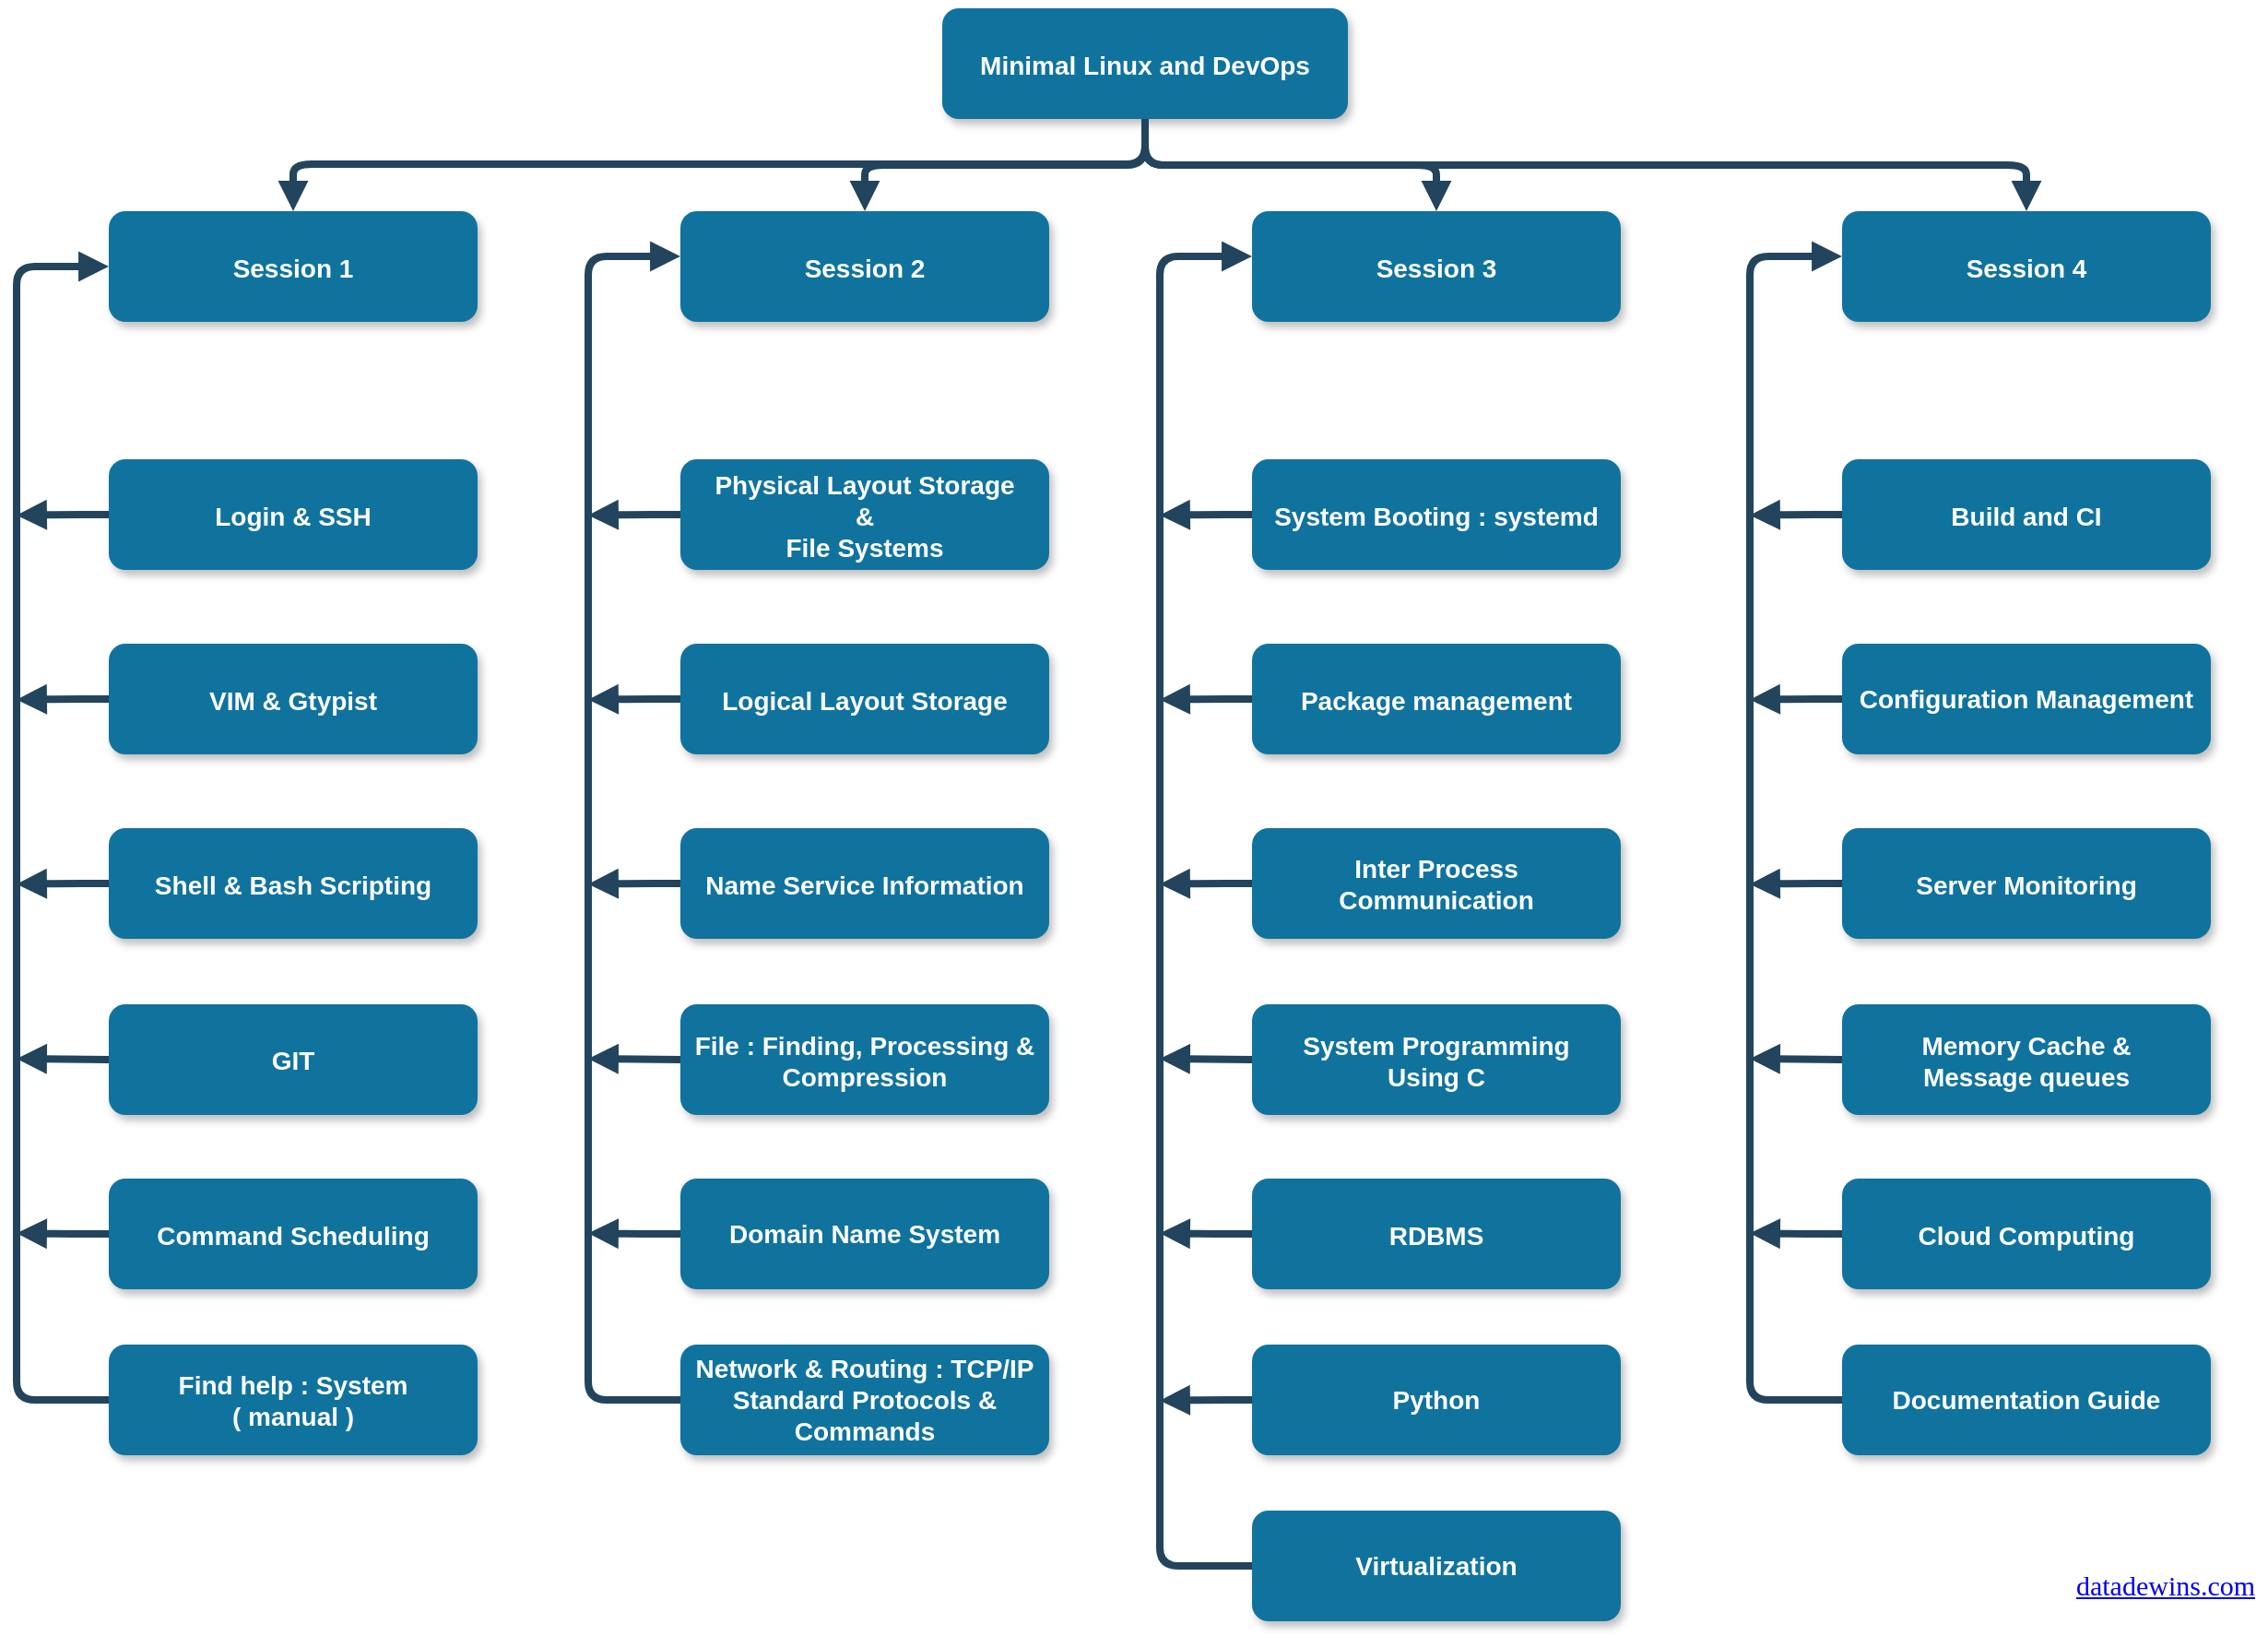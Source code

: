<mxfile version="13.2.6" type="device"><diagram name="Page-1" id="97916047-d0de-89f5-080d-49f4d83e522f"><mxGraphModel dx="1383" dy="661" grid="1" gridSize="10" guides="1" tooltips="1" connect="1" arrows="1" fold="1" page="1" pageScale="1.5" pageWidth="1169" pageHeight="827" background="#ffffff" math="0" shadow="0"><root><mxCell id="0"/><mxCell id="1" parent="0"/><mxCell id="aE-fZ351x00L27Zn_Y3X-113" value="&lt;p style=&quot;font-size: 15px;&quot;&gt;&lt;font face=&quot;Times New Roman&quot; style=&quot;font-size: 15px;&quot;&gt;&lt;span style=&quot;font-size: 15px;&quot;&gt;&lt;a href=&quot;datadewins.com&quot; style=&quot;font-size: 15px;&quot;&gt;datadewins.com&lt;/a&gt;&lt;/span&gt;&lt;/font&gt;&lt;/p&gt;" style="text;html=1;resizable=0;autosize=1;align=center;verticalAlign=middle;points=[];rounded=0;labelBackgroundColor=none;fontSize=15;rotation=0;fontStyle=0;shadow=0;labelBorderColor=none;" vertex="1" parent="1"><mxGeometry x="1270" y="1175" width="110" height="50" as="geometry"/></mxCell><mxCell id="aE-fZ351x00L27Zn_Y3X-63" style="edgeStyle=orthogonalEdgeStyle;rounded=1;orthogonalLoop=1;jettySize=auto;html=1;exitX=0.5;exitY=1;exitDx=0;exitDy=0;strokeWidth=4;endArrow=block;endFill=1;strokeColor=#23445D;" edge="1" parent="1" source="3" target="aE-fZ351x00L27Zn_Y3X-59"><mxGeometry relative="1" as="geometry"/></mxCell><mxCell id="3" value="Minimal Linux and DevOps" style="rounded=1;fillColor=#10739E;strokeColor=none;shadow=1;gradientColor=none;fontStyle=1;fontColor=#FFFFFF;fontSize=14;" parent="1" vertex="1"><mxGeometry x="662" y="345.5" width="220" height="60" as="geometry"/></mxCell><mxCell id="4" value="Session 1" style="rounded=1;fillColor=#10739E;strokeColor=none;shadow=1;gradientColor=none;fontStyle=1;fontColor=#FFFFFF;fontSize=14;" parent="1" vertex="1"><mxGeometry x="210" y="455.5" width="200" height="60" as="geometry"/></mxCell><mxCell id="5" value="Session 2" style="rounded=1;fillColor=#10739E;strokeColor=none;shadow=1;gradientColor=none;fontStyle=1;fontColor=#FFFFFF;fontSize=14;" parent="1" vertex="1"><mxGeometry x="520" y="455.5" width="200" height="60" as="geometry"/></mxCell><mxCell id="6" value="Session 4" style="rounded=1;fillColor=#10739E;strokeColor=none;shadow=1;gradientColor=none;fontStyle=1;fontColor=#FFFFFF;fontSize=14;" parent="1" vertex="1"><mxGeometry x="1150" y="455.5" width="200" height="60" as="geometry"/></mxCell><mxCell id="aE-fZ351x00L27Zn_Y3X-83" style="edgeStyle=orthogonalEdgeStyle;rounded=1;orthogonalLoop=1;jettySize=auto;html=1;exitX=0;exitY=0.5;exitDx=0;exitDy=0;endArrow=block;endFill=1;strokeColor=#23445D;strokeWidth=4;" edge="1" parent="1" source="8"><mxGeometry relative="1" as="geometry"><mxPoint x="160" y="620.333" as="targetPoint"/></mxGeometry></mxCell><mxCell id="8" value="Login &amp; SSH" style="rounded=1;fillColor=#10739E;strokeColor=none;shadow=1;gradientColor=none;fontStyle=1;fontColor=#FFFFFF;fontSize=14;" parent="1" vertex="1"><mxGeometry x="210" y="590" width="200" height="60" as="geometry"/></mxCell><mxCell id="aE-fZ351x00L27Zn_Y3X-84" style="edgeStyle=orthogonalEdgeStyle;rounded=1;orthogonalLoop=1;jettySize=auto;html=1;exitX=0;exitY=0.5;exitDx=0;exitDy=0;endArrow=block;endFill=1;strokeColor=#23445D;strokeWidth=4;" edge="1" parent="1" source="9"><mxGeometry relative="1" as="geometry"><mxPoint x="160" y="720.333" as="targetPoint"/></mxGeometry></mxCell><mxCell id="9" value="VIM &amp; Gtypist" style="rounded=1;fillColor=#10739E;strokeColor=none;shadow=1;gradientColor=none;fontStyle=1;fontColor=#FFFFFF;fontSize=14;" parent="1" vertex="1"><mxGeometry x="210" y="690" width="200" height="60" as="geometry"/></mxCell><mxCell id="aE-fZ351x00L27Zn_Y3X-85" style="edgeStyle=orthogonalEdgeStyle;rounded=1;orthogonalLoop=1;jettySize=auto;html=1;exitX=0;exitY=0.5;exitDx=0;exitDy=0;endArrow=block;endFill=1;strokeColor=#23445D;strokeWidth=4;" edge="1" parent="1" source="10"><mxGeometry relative="1" as="geometry"><mxPoint x="160" y="820.333" as="targetPoint"/></mxGeometry></mxCell><mxCell id="10" value="Shell &amp; Bash Scripting" style="rounded=1;fillColor=#10739E;strokeColor=none;shadow=1;gradientColor=none;fontStyle=1;fontColor=#FFFFFF;fontSize=14;" parent="1" vertex="1"><mxGeometry x="210" y="790" width="200" height="60" as="geometry"/></mxCell><mxCell id="aE-fZ351x00L27Zn_Y3X-86" style="edgeStyle=orthogonalEdgeStyle;rounded=1;orthogonalLoop=1;jettySize=auto;html=1;exitX=0;exitY=0.5;exitDx=0;exitDy=0;endArrow=block;endFill=1;strokeColor=#23445D;strokeWidth=4;" edge="1" parent="1" source="11"><mxGeometry relative="1" as="geometry"><mxPoint x="160" y="915" as="targetPoint"/></mxGeometry></mxCell><mxCell id="11" value="GIT" style="rounded=1;fillColor=#10739E;strokeColor=none;shadow=1;gradientColor=none;fontStyle=1;fontColor=#FFFFFF;fontSize=14;whiteSpace=wrap;" parent="1" vertex="1"><mxGeometry x="210" y="885.5" width="200" height="60" as="geometry"/></mxCell><mxCell id="aE-fZ351x00L27Zn_Y3X-103" style="edgeStyle=orthogonalEdgeStyle;rounded=1;orthogonalLoop=1;jettySize=auto;html=1;exitX=0;exitY=0.5;exitDx=0;exitDy=0;entryX=0;entryY=0.5;entryDx=0;entryDy=0;endArrow=block;endFill=1;strokeColor=#23445D;strokeWidth=4;" edge="1" parent="1" source="12" target="4"><mxGeometry relative="1" as="geometry"><Array as="points"><mxPoint x="160" y="1100"/><mxPoint x="160" y="486"/></Array></mxGeometry></mxCell><mxCell id="12" value="Find help : System &#10;( manual )" style="rounded=1;fillColor=#10739E;strokeColor=none;shadow=1;gradientColor=none;fontStyle=1;fontColor=#FFFFFF;fontSize=14;whiteSpace=wrap;align=center;" parent="1" vertex="1"><mxGeometry x="210" y="1070" width="200" height="60" as="geometry"/></mxCell><mxCell id="aE-fZ351x00L27Zn_Y3X-87" style="edgeStyle=orthogonalEdgeStyle;rounded=1;orthogonalLoop=1;jettySize=auto;html=1;exitX=0;exitY=0.5;exitDx=0;exitDy=0;endArrow=block;endFill=1;strokeColor=#23445D;strokeWidth=4;" edge="1" parent="1" source="13"><mxGeometry relative="1" as="geometry"><mxPoint x="470" y="620.333" as="targetPoint"/></mxGeometry></mxCell><mxCell id="13" value="Physical Layout Storage&#10;&amp;&#10;File Systems" style="rounded=1;fillColor=#10739E;strokeColor=none;shadow=1;gradientColor=none;fontStyle=1;fontColor=#FFFFFF;fontSize=14;" parent="1" vertex="1"><mxGeometry x="520" y="590" width="200" height="60" as="geometry"/></mxCell><mxCell id="aE-fZ351x00L27Zn_Y3X-88" style="edgeStyle=orthogonalEdgeStyle;rounded=1;orthogonalLoop=1;jettySize=auto;html=1;exitX=0;exitY=0.5;exitDx=0;exitDy=0;endArrow=block;endFill=1;strokeColor=#23445D;strokeWidth=4;" edge="1" parent="1" source="14"><mxGeometry relative="1" as="geometry"><mxPoint x="470" y="720.333" as="targetPoint"/></mxGeometry></mxCell><mxCell id="14" value="Logical Layout Storage" style="rounded=1;fillColor=#10739E;strokeColor=none;shadow=1;gradientColor=none;fontStyle=1;fontColor=#FFFFFF;fontSize=14;" parent="1" vertex="1"><mxGeometry x="520" y="690" width="200" height="60" as="geometry"/></mxCell><mxCell id="aE-fZ351x00L27Zn_Y3X-90" style="edgeStyle=orthogonalEdgeStyle;rounded=1;orthogonalLoop=1;jettySize=auto;html=1;exitX=0;exitY=0.5;exitDx=0;exitDy=0;endArrow=block;endFill=1;strokeColor=#23445D;strokeWidth=4;" edge="1" parent="1" source="15"><mxGeometry relative="1" as="geometry"><mxPoint x="470" y="820.333" as="targetPoint"/></mxGeometry></mxCell><mxCell id="15" value="Name Service Information" style="rounded=1;fillColor=#10739E;strokeColor=none;shadow=1;gradientColor=none;fontStyle=1;fontColor=#FFFFFF;fontSize=14;" parent="1" vertex="1"><mxGeometry x="520" y="790" width="200" height="60" as="geometry"/></mxCell><mxCell id="aE-fZ351x00L27Zn_Y3X-91" style="edgeStyle=orthogonalEdgeStyle;rounded=1;orthogonalLoop=1;jettySize=auto;html=1;exitX=0;exitY=0.5;exitDx=0;exitDy=0;endArrow=block;endFill=1;strokeColor=#23445D;strokeWidth=4;" edge="1" parent="1" source="16"><mxGeometry relative="1" as="geometry"><mxPoint x="470" y="915" as="targetPoint"/></mxGeometry></mxCell><mxCell id="16" value="File : Finding, Processing &amp; Compression" style="rounded=1;fillColor=#10739E;strokeColor=none;shadow=1;gradientColor=none;fontStyle=1;fontColor=#FFFFFF;fontSize=14;whiteSpace=wrap;" parent="1" vertex="1"><mxGeometry x="520" y="885.5" width="200" height="60" as="geometry"/></mxCell><mxCell id="aE-fZ351x00L27Zn_Y3X-92" style="edgeStyle=orthogonalEdgeStyle;rounded=1;orthogonalLoop=1;jettySize=auto;html=1;exitX=0;exitY=0.5;exitDx=0;exitDy=0;endArrow=block;endFill=1;strokeColor=#23445D;strokeWidth=4;" edge="1" parent="1" source="18"><mxGeometry relative="1" as="geometry"><mxPoint x="780" y="620.333" as="targetPoint"/></mxGeometry></mxCell><mxCell id="18" value="System Booting : systemd" style="rounded=1;fillColor=#10739E;strokeColor=none;shadow=1;gradientColor=none;fontStyle=1;fontColor=#FFFFFF;fontSize=14;" parent="1" vertex="1"><mxGeometry x="830" y="590" width="200" height="60" as="geometry"/></mxCell><mxCell id="aE-fZ351x00L27Zn_Y3X-93" style="edgeStyle=orthogonalEdgeStyle;rounded=1;orthogonalLoop=1;jettySize=auto;html=1;exitX=0;exitY=0.5;exitDx=0;exitDy=0;endArrow=block;endFill=1;strokeColor=#23445D;strokeWidth=4;" edge="1" parent="1" source="19"><mxGeometry relative="1" as="geometry"><mxPoint x="780" y="720.333" as="targetPoint"/></mxGeometry></mxCell><mxCell id="19" value="Package management" style="rounded=1;fillColor=#10739E;strokeColor=none;shadow=1;gradientColor=none;fontStyle=1;fontColor=#FFFFFF;fontSize=14;" parent="1" vertex="1"><mxGeometry x="830" y="690" width="200" height="60" as="geometry"/></mxCell><mxCell id="aE-fZ351x00L27Zn_Y3X-95" style="edgeStyle=orthogonalEdgeStyle;rounded=1;orthogonalLoop=1;jettySize=auto;html=1;exitX=0;exitY=0.5;exitDx=0;exitDy=0;endArrow=block;endFill=1;strokeColor=#23445D;strokeWidth=4;" edge="1" parent="1" source="20"><mxGeometry relative="1" as="geometry"><mxPoint x="780" y="820.333" as="targetPoint"/></mxGeometry></mxCell><mxCell id="20" value="Inter Process Communication" style="rounded=1;fillColor=#10739E;strokeColor=none;shadow=1;gradientColor=none;fontStyle=1;fontColor=#FFFFFF;fontSize=14;whiteSpace=wrap;" parent="1" vertex="1"><mxGeometry x="830" y="790" width="200" height="60" as="geometry"/></mxCell><mxCell id="aE-fZ351x00L27Zn_Y3X-96" style="edgeStyle=orthogonalEdgeStyle;rounded=1;orthogonalLoop=1;jettySize=auto;html=1;exitX=0;exitY=0.5;exitDx=0;exitDy=0;endArrow=block;endFill=1;strokeColor=#23445D;strokeWidth=4;" edge="1" parent="1" source="21"><mxGeometry relative="1" as="geometry"><mxPoint x="780" y="915" as="targetPoint"/></mxGeometry></mxCell><mxCell id="21" value="System Programming &#10;Using C" style="rounded=1;fillColor=#10739E;strokeColor=none;shadow=1;gradientColor=none;fontStyle=1;fontColor=#FFFFFF;fontSize=14;whiteSpace=wrap;" parent="1" vertex="1"><mxGeometry x="830" y="885.5" width="200" height="60" as="geometry"/></mxCell><mxCell id="aE-fZ351x00L27Zn_Y3X-109" style="edgeStyle=orthogonalEdgeStyle;rounded=1;orthogonalLoop=1;jettySize=auto;html=1;exitX=0;exitY=0.5;exitDx=0;exitDy=0;endArrow=block;endFill=1;strokeColor=#23445D;strokeWidth=4;fontColor=#000000;" edge="1" parent="1" source="22"><mxGeometry relative="1" as="geometry"><mxPoint x="780" y="1009.667" as="targetPoint"/></mxGeometry></mxCell><mxCell id="22" value="RDBMS" style="rounded=1;fillColor=#10739E;strokeColor=none;shadow=1;gradientColor=none;fontStyle=1;fontColor=#FFFFFF;fontSize=14;" parent="1" vertex="1"><mxGeometry x="830" y="980" width="200" height="60" as="geometry"/></mxCell><mxCell id="aE-fZ351x00L27Zn_Y3X-98" style="edgeStyle=orthogonalEdgeStyle;rounded=1;orthogonalLoop=1;jettySize=auto;html=1;exitX=0;exitY=0.5;exitDx=0;exitDy=0;endArrow=block;endFill=1;strokeColor=#23445D;strokeWidth=4;" edge="1" parent="1" source="23"><mxGeometry relative="1" as="geometry"><mxPoint x="1100" y="620.333" as="targetPoint"/></mxGeometry></mxCell><mxCell id="23" value="Build and CI" style="rounded=1;fillColor=#10739E;strokeColor=none;shadow=1;gradientColor=none;fontStyle=1;fontColor=#FFFFFF;fontSize=14;" parent="1" vertex="1"><mxGeometry x="1150" y="590" width="200" height="60" as="geometry"/></mxCell><mxCell id="aE-fZ351x00L27Zn_Y3X-99" style="edgeStyle=orthogonalEdgeStyle;rounded=1;orthogonalLoop=1;jettySize=auto;html=1;exitX=0;exitY=0.5;exitDx=0;exitDy=0;endArrow=block;endFill=1;strokeColor=#23445D;strokeWidth=4;" edge="1" parent="1" source="24"><mxGeometry relative="1" as="geometry"><mxPoint x="1100" y="720.333" as="targetPoint"/></mxGeometry></mxCell><mxCell id="24" value="Configuration Management" style="rounded=1;fillColor=#10739E;strokeColor=none;shadow=1;gradientColor=none;fontStyle=1;fontColor=#FFFFFF;fontSize=14;whiteSpace=wrap;" parent="1" vertex="1"><mxGeometry x="1150" y="690" width="200" height="60" as="geometry"/></mxCell><mxCell id="aE-fZ351x00L27Zn_Y3X-100" style="edgeStyle=orthogonalEdgeStyle;rounded=1;orthogonalLoop=1;jettySize=auto;html=1;exitX=0;exitY=0.5;exitDx=0;exitDy=0;endArrow=block;endFill=1;strokeColor=#23445D;strokeWidth=4;" edge="1" parent="1" source="25"><mxGeometry relative="1" as="geometry"><mxPoint x="1100" y="820.333" as="targetPoint"/></mxGeometry></mxCell><mxCell id="25" value="Server Monitoring" style="rounded=1;fillColor=#10739E;strokeColor=none;shadow=1;gradientColor=none;fontStyle=1;fontColor=#FFFFFF;fontSize=14;" parent="1" vertex="1"><mxGeometry x="1150" y="790" width="200" height="60" as="geometry"/></mxCell><mxCell id="aE-fZ351x00L27Zn_Y3X-101" style="edgeStyle=orthogonalEdgeStyle;rounded=1;orthogonalLoop=1;jettySize=auto;html=1;exitX=0;exitY=0.5;exitDx=0;exitDy=0;endArrow=block;endFill=1;strokeColor=#23445D;strokeWidth=4;" edge="1" parent="1" source="26"><mxGeometry relative="1" as="geometry"><mxPoint x="1100" y="915" as="targetPoint"/></mxGeometry></mxCell><mxCell id="26" value="Memory Cache &amp;&#10;Message queues" style="rounded=1;fillColor=#10739E;strokeColor=none;shadow=1;gradientColor=none;fontStyle=1;fontColor=#FFFFFF;fontSize=14;" parent="1" vertex="1"><mxGeometry x="1150" y="885.5" width="200" height="60" as="geometry"/></mxCell><mxCell id="30" value="" style="edgeStyle=elbowEdgeStyle;elbow=vertical;strokeWidth=4;endArrow=block;endFill=1;fontStyle=1;strokeColor=#23445D;" parent="1" source="3" target="5" edge="1"><mxGeometry x="22" y="165.5" width="100" height="100" as="geometry"><mxPoint x="22" y="265.5" as="sourcePoint"/><mxPoint x="122" y="165.5" as="targetPoint"/></mxGeometry></mxCell><mxCell id="31" value="" style="edgeStyle=elbowEdgeStyle;elbow=vertical;strokeWidth=4;endArrow=block;endFill=1;fontStyle=1;strokeColor=#23445D;entryX=0.5;entryY=0;entryDx=0;entryDy=0;" parent="1" source="3" target="4" edge="1"><mxGeometry x="22" y="165.5" width="100" height="100" as="geometry"><mxPoint x="22" y="265.5" as="sourcePoint"/><mxPoint x="122" y="165.5" as="targetPoint"/><Array as="points"><mxPoint x="330" y="430"/></Array></mxGeometry></mxCell><mxCell id="32" value="" style="edgeStyle=elbowEdgeStyle;elbow=vertical;strokeWidth=4;endArrow=block;endFill=1;fontStyle=1;strokeColor=#23445D;" parent="1" source="3" target="6" edge="1"><mxGeometry x="22" y="165.5" width="100" height="100" as="geometry"><mxPoint x="22" y="265.5" as="sourcePoint"/><mxPoint x="122" y="165.5" as="targetPoint"/></mxGeometry></mxCell><mxCell id="aE-fZ351x00L27Zn_Y3X-59" value="Session 3" style="rounded=1;fillColor=#10739E;strokeColor=none;shadow=1;gradientColor=none;fontStyle=1;fontColor=#FFFFFF;fontSize=14;" vertex="1" parent="1"><mxGeometry x="830" y="455.5" width="200" height="60" as="geometry"/></mxCell><mxCell id="aE-fZ351x00L27Zn_Y3X-77" value="Network &amp; Routing : TCP/IP&#10;Standard Protocols &amp;&#10;Commands" style="rounded=1;fillColor=#10739E;strokeColor=none;shadow=1;gradientColor=none;fontStyle=1;fontColor=#FFFFFF;fontSize=14;whiteSpace=wrap;labelBorderColor=none;labelBackgroundColor=none;" vertex="1" parent="1"><mxGeometry x="520" y="1070" width="200" height="60" as="geometry"/></mxCell><mxCell id="aE-fZ351x00L27Zn_Y3X-79" style="edgeStyle=orthogonalEdgeStyle;rounded=1;orthogonalLoop=1;jettySize=auto;html=1;exitX=0;exitY=0.5;exitDx=0;exitDy=0;entryX=0;entryY=0.5;entryDx=0;entryDy=0;endArrow=block;endFill=1;strokeColor=#23445D;strokeWidth=4;" edge="1" parent="1" source="aE-fZ351x00L27Zn_Y3X-77"><mxGeometry relative="1" as="geometry"><mxPoint x="520" y="1004.5" as="sourcePoint"/><mxPoint x="520" y="480" as="targetPoint"/><Array as="points"><mxPoint x="470" y="1100"/><mxPoint x="470" y="480"/></Array></mxGeometry></mxCell><mxCell id="aE-fZ351x00L27Zn_Y3X-80" style="edgeStyle=orthogonalEdgeStyle;rounded=1;orthogonalLoop=1;jettySize=auto;html=1;exitX=0;exitY=0.5;exitDx=0;exitDy=0;entryX=0;entryY=0.5;entryDx=0;entryDy=0;endArrow=block;endFill=1;strokeColor=#23445D;strokeWidth=4;" edge="1" parent="1" source="aE-fZ351x00L27Zn_Y3X-108"><mxGeometry relative="1" as="geometry"><mxPoint x="830" y="1004.5" as="sourcePoint"/><mxPoint x="830" y="480" as="targetPoint"/><Array as="points"><mxPoint x="780" y="1190"/><mxPoint x="780" y="480"/></Array></mxGeometry></mxCell><mxCell id="aE-fZ351x00L27Zn_Y3X-81" style="edgeStyle=orthogonalEdgeStyle;rounded=1;orthogonalLoop=1;jettySize=auto;html=1;exitX=0;exitY=0.5;exitDx=0;exitDy=0;entryX=0;entryY=0.5;entryDx=0;entryDy=0;endArrow=block;endFill=1;strokeColor=#23445D;strokeWidth=4;" edge="1" parent="1" source="aE-fZ351x00L27Zn_Y3X-111"><mxGeometry relative="1" as="geometry"><mxPoint x="1150" y="1004.5" as="sourcePoint"/><mxPoint x="1150" y="480" as="targetPoint"/><Array as="points"><mxPoint x="1100" y="1100"/><mxPoint x="1100" y="480"/></Array></mxGeometry></mxCell><mxCell id="aE-fZ351x00L27Zn_Y3X-112" style="edgeStyle=orthogonalEdgeStyle;rounded=1;orthogonalLoop=1;jettySize=auto;html=1;exitX=0;exitY=0.5;exitDx=0;exitDy=0;endArrow=block;endFill=1;strokeColor=#23445D;strokeWidth=4;fontColor=#000000;" edge="1" parent="1" source="aE-fZ351x00L27Zn_Y3X-82"><mxGeometry relative="1" as="geometry"><mxPoint x="1100" y="1009.667" as="targetPoint"/></mxGeometry></mxCell><mxCell id="aE-fZ351x00L27Zn_Y3X-82" value="Cloud Computing" style="rounded=1;fillColor=#10739E;strokeColor=none;shadow=1;gradientColor=none;fontStyle=1;fontColor=#FFFFFF;fontSize=14;" vertex="1" parent="1"><mxGeometry x="1150" y="980" width="200" height="60" as="geometry"/></mxCell><mxCell id="aE-fZ351x00L27Zn_Y3X-104" style="edgeStyle=orthogonalEdgeStyle;rounded=1;orthogonalLoop=1;jettySize=auto;html=1;exitX=0;exitY=0.5;exitDx=0;exitDy=0;endArrow=block;endFill=1;strokeColor=#23445D;strokeWidth=4;" edge="1" parent="1" source="aE-fZ351x00L27Zn_Y3X-102"><mxGeometry relative="1" as="geometry"><mxPoint x="160" y="1009.667" as="targetPoint"/></mxGeometry></mxCell><mxCell id="aE-fZ351x00L27Zn_Y3X-102" value="Command Scheduling" style="rounded=1;fillColor=#10739E;strokeColor=none;shadow=1;gradientColor=none;fontStyle=1;fontColor=#FFFFFF;fontSize=14;" vertex="1" parent="1"><mxGeometry x="210" y="980" width="200" height="60" as="geometry"/></mxCell><mxCell id="aE-fZ351x00L27Zn_Y3X-106" style="edgeStyle=orthogonalEdgeStyle;rounded=1;orthogonalLoop=1;jettySize=auto;html=1;exitX=0;exitY=0.5;exitDx=0;exitDy=0;endArrow=block;endFill=1;strokeColor=#23445D;strokeWidth=4;fontColor=#000000;" edge="1" parent="1" source="aE-fZ351x00L27Zn_Y3X-105"><mxGeometry relative="1" as="geometry"><mxPoint x="470" y="1009.667" as="targetPoint"/></mxGeometry></mxCell><mxCell id="aE-fZ351x00L27Zn_Y3X-105" value="Domain Name System" style="rounded=1;fillColor=#10739E;strokeColor=none;shadow=1;gradientColor=none;fontStyle=1;fontColor=#FFFFFF;fontSize=14;whiteSpace=wrap;labelBorderColor=none;labelBackgroundColor=none;" vertex="1" parent="1"><mxGeometry x="520" y="980" width="200" height="60" as="geometry"/></mxCell><mxCell id="aE-fZ351x00L27Zn_Y3X-110" style="edgeStyle=orthogonalEdgeStyle;rounded=1;orthogonalLoop=1;jettySize=auto;html=1;exitX=0;exitY=0.5;exitDx=0;exitDy=0;endArrow=block;endFill=1;strokeColor=#23445D;strokeWidth=4;fontColor=#000000;" edge="1" parent="1" source="aE-fZ351x00L27Zn_Y3X-107"><mxGeometry relative="1" as="geometry"><mxPoint x="780" y="1100.333" as="targetPoint"/></mxGeometry></mxCell><mxCell id="aE-fZ351x00L27Zn_Y3X-107" value="Python" style="rounded=1;fillColor=#10739E;strokeColor=none;shadow=1;gradientColor=none;fontStyle=1;fontColor=#FFFFFF;fontSize=14;whiteSpace=wrap;labelBorderColor=none;labelBackgroundColor=none;" vertex="1" parent="1"><mxGeometry x="830" y="1070" width="200" height="60" as="geometry"/></mxCell><mxCell id="aE-fZ351x00L27Zn_Y3X-108" value="Virtualization" style="rounded=1;fillColor=#10739E;strokeColor=none;shadow=1;gradientColor=none;fontStyle=1;fontColor=#FFFFFF;fontSize=14;whiteSpace=wrap;labelBorderColor=none;labelBackgroundColor=none;" vertex="1" parent="1"><mxGeometry x="830" y="1160" width="200" height="60" as="geometry"/></mxCell><mxCell id="aE-fZ351x00L27Zn_Y3X-111" value="Documentation Guide" style="rounded=1;fillColor=#10739E;strokeColor=none;shadow=1;gradientColor=none;fontStyle=1;fontColor=#FFFFFF;fontSize=14;whiteSpace=wrap;labelBorderColor=none;labelBackgroundColor=none;" vertex="1" parent="1"><mxGeometry x="1150" y="1070" width="200" height="60" as="geometry"/></mxCell></root></mxGraphModel></diagram></mxfile>